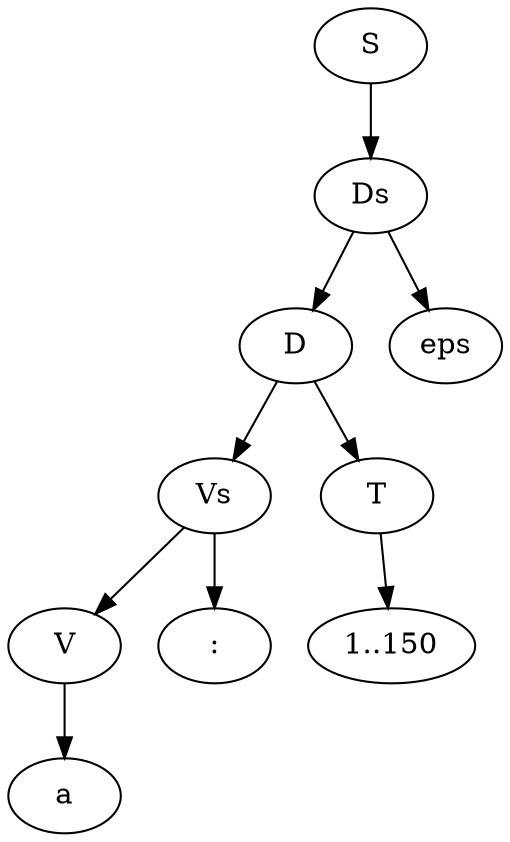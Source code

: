 digraph Tree {
0 [label="S"];
1 [label="Ds"];
2 [label="D"];
3 [label="Vs"];
4 [label="V"];
5 [label="a"];
4 -> {5};
6 [label=":"];
3 -> {4,6};
7 [label="T"];
8 [label="1..150"];
7 -> {8};
2 -> {3,7};
9 [label="eps"];
1 -> {2,9};
0 -> {1};
}